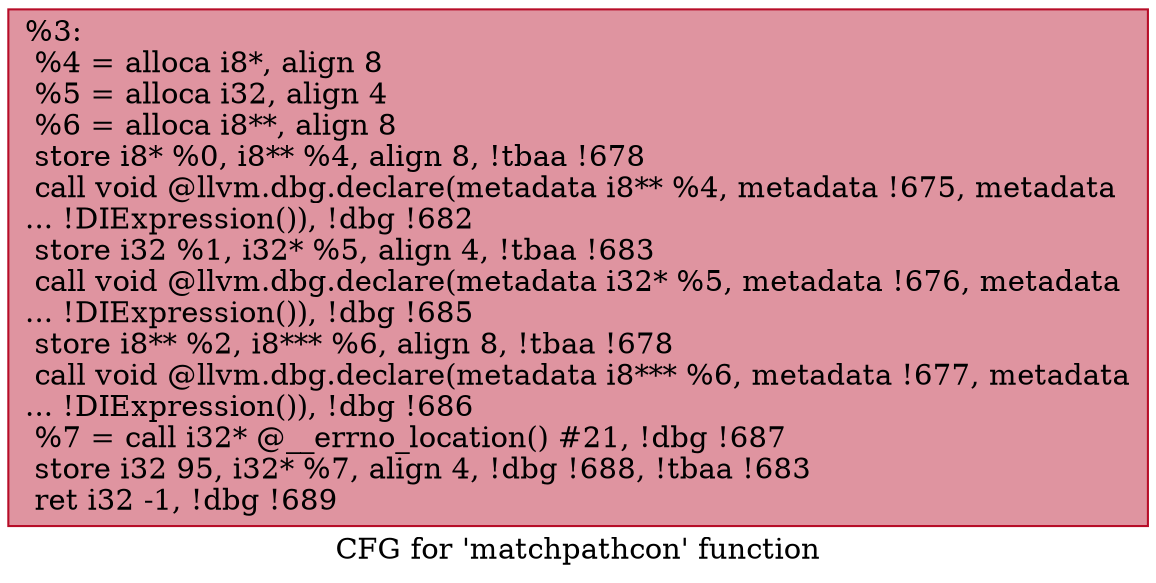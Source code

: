 digraph "CFG for 'matchpathcon' function" {
	label="CFG for 'matchpathcon' function";

	Node0x15d6220 [shape=record,color="#b70d28ff", style=filled, fillcolor="#b70d2870",label="{%3:\l  %4 = alloca i8*, align 8\l  %5 = alloca i32, align 4\l  %6 = alloca i8**, align 8\l  store i8* %0, i8** %4, align 8, !tbaa !678\l  call void @llvm.dbg.declare(metadata i8** %4, metadata !675, metadata\l... !DIExpression()), !dbg !682\l  store i32 %1, i32* %5, align 4, !tbaa !683\l  call void @llvm.dbg.declare(metadata i32* %5, metadata !676, metadata\l... !DIExpression()), !dbg !685\l  store i8** %2, i8*** %6, align 8, !tbaa !678\l  call void @llvm.dbg.declare(metadata i8*** %6, metadata !677, metadata\l... !DIExpression()), !dbg !686\l  %7 = call i32* @__errno_location() #21, !dbg !687\l  store i32 95, i32* %7, align 4, !dbg !688, !tbaa !683\l  ret i32 -1, !dbg !689\l}"];
}
